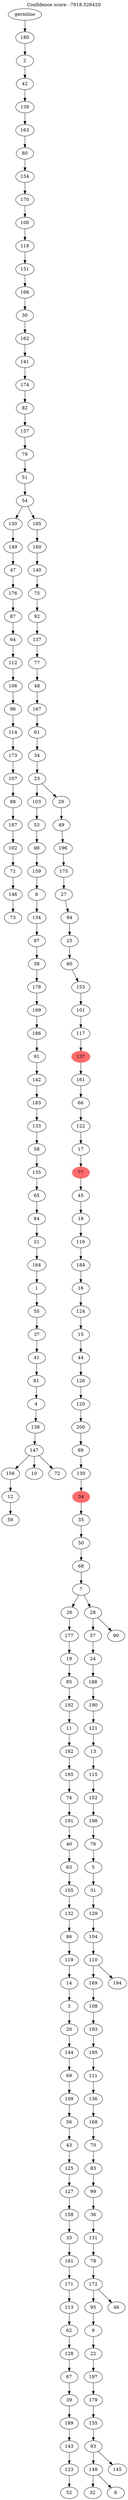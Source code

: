 digraph g {
	"202" -> "203";
	"203" [label="73"];
	"201" -> "202";
	"202" [label="146"];
	"200" -> "201";
	"201" [label="71"];
	"199" -> "200";
	"200" [label="102"];
	"198" -> "199";
	"199" [label="187"];
	"197" -> "198";
	"198" [label="88"];
	"196" -> "197";
	"197" [label="107"];
	"195" -> "196";
	"196" [label="173"];
	"194" -> "195";
	"195" [label="114"];
	"193" -> "194";
	"194" [label="96"];
	"192" -> "193";
	"193" [label="106"];
	"191" -> "192";
	"192" [label="112"];
	"190" -> "191";
	"191" [label="64"];
	"189" -> "190";
	"190" [label="87"];
	"188" -> "189";
	"189" [label="176"];
	"187" -> "188";
	"188" [label="47"];
	"186" -> "187";
	"187" [label="149"];
	"182" -> "183";
	"183" [label="59"];
	"181" -> "182";
	"182" [label="12"];
	"180" -> "181";
	"181" [label="156"];
	"180" -> "184";
	"184" [label="10"];
	"180" -> "185";
	"185" [label="72"];
	"179" -> "180";
	"180" [label="147"];
	"178" -> "179";
	"179" [label="138"];
	"177" -> "178";
	"178" [label="4"];
	"176" -> "177";
	"177" [label="81"];
	"175" -> "176";
	"176" [label="41"];
	"174" -> "175";
	"175" [label="37"];
	"173" -> "174";
	"174" [label="55"];
	"172" -> "173";
	"173" [label="1"];
	"171" -> "172";
	"172" [label="164"];
	"170" -> "171";
	"171" [label="21"];
	"169" -> "170";
	"170" [label="84"];
	"168" -> "169";
	"169" [label="65"];
	"167" -> "168";
	"168" [label="135"];
	"166" -> "167";
	"167" [label="58"];
	"165" -> "166";
	"166" [label="133"];
	"164" -> "165";
	"165" [label="183"];
	"163" -> "164";
	"164" [label="142"];
	"162" -> "163";
	"163" [label="91"];
	"161" -> "162";
	"162" [label="186"];
	"160" -> "161";
	"161" [label="199"];
	"159" -> "160";
	"160" [label="178"];
	"158" -> "159";
	"159" [label="38"];
	"157" -> "158";
	"158" [label="97"];
	"156" -> "157";
	"157" [label="134"];
	"155" -> "156";
	"156" [label="8"];
	"154" -> "155";
	"155" [label="159"];
	"153" -> "154";
	"154" [label="98"];
	"152" -> "153";
	"153" [label="53"];
	"150" -> "151";
	"151" [label="52"];
	"149" -> "150";
	"150" [label="123"];
	"148" -> "149";
	"149" [label="143"];
	"147" -> "148";
	"148" [label="189"];
	"146" -> "147";
	"147" [label="39"];
	"145" -> "146";
	"146" [label="67"];
	"144" -> "145";
	"145" [label="128"];
	"143" -> "144";
	"144" [label="62"];
	"142" -> "143";
	"143" [label="113"];
	"141" -> "142";
	"142" [label="171"];
	"140" -> "141";
	"141" [label="181"];
	"139" -> "140";
	"140" [label="33"];
	"138" -> "139";
	"139" [label="158"];
	"137" -> "138";
	"138" [label="127"];
	"136" -> "137";
	"137" [label="125"];
	"135" -> "136";
	"136" [label="43"];
	"134" -> "135";
	"135" [label="56"];
	"133" -> "134";
	"134" [label="109"];
	"132" -> "133";
	"133" [label="69"];
	"131" -> "132";
	"132" [label="144"];
	"130" -> "131";
	"131" [label="20"];
	"129" -> "130";
	"130" [label="3"];
	"128" -> "129";
	"129" [label="14"];
	"127" -> "128";
	"128" [label="119"];
	"126" -> "127";
	"127" [label="86"];
	"125" -> "126";
	"126" [label="132"];
	"124" -> "125";
	"125" [label="105"];
	"123" -> "124";
	"124" [label="63"];
	"122" -> "123";
	"123" [label="40"];
	"121" -> "122";
	"122" [label="191"];
	"120" -> "121";
	"121" [label="74"];
	"119" -> "120";
	"120" [label="165"];
	"118" -> "119";
	"119" [label="182"];
	"117" -> "118";
	"118" [label="11"];
	"116" -> "117";
	"117" [label="192"];
	"115" -> "116";
	"116" [label="85"];
	"114" -> "115";
	"115" [label="19"];
	"113" -> "114";
	"114" [label="177"];
	"107" -> "108";
	"108" [label="32"];
	"107" -> "109";
	"109" [label="6"];
	"105" -> "106";
	"106" [label="145"];
	"105" -> "107";
	"107" [label="148"];
	"104" -> "105";
	"105" [label="93"];
	"103" -> "104";
	"104" [label="155"];
	"102" -> "103";
	"103" [label="179"];
	"101" -> "102";
	"102" [label="197"];
	"100" -> "101";
	"101" [label="22"];
	"99" -> "100";
	"100" [label="9"];
	"98" -> "99";
	"99" [label="95"];
	"98" -> "110";
	"110" [label="46"];
	"97" -> "98";
	"98" [label="172"];
	"96" -> "97";
	"97" [label="78"];
	"95" -> "96";
	"96" [label="131"];
	"94" -> "95";
	"95" [label="36"];
	"93" -> "94";
	"94" [label="99"];
	"92" -> "93";
	"93" [label="83"];
	"91" -> "92";
	"92" [label="70"];
	"90" -> "91";
	"91" [label="168"];
	"89" -> "90";
	"90" [label="136"];
	"88" -> "89";
	"89" [label="111"];
	"87" -> "88";
	"88" [label="195"];
	"86" -> "87";
	"87" [label="193"];
	"85" -> "86";
	"86" [label="108"];
	"84" -> "85";
	"85" [label="169"];
	"84" -> "111";
	"111" [label="194"];
	"83" -> "84";
	"84" [label="110"];
	"82" -> "83";
	"83" [label="104"];
	"81" -> "82";
	"82" [label="129"];
	"80" -> "81";
	"81" [label="31"];
	"79" -> "80";
	"80" [label="5"];
	"78" -> "79";
	"79" [label="76"];
	"77" -> "78";
	"78" [label="198"];
	"76" -> "77";
	"77" [label="152"];
	"75" -> "76";
	"76" [label="115"];
	"74" -> "75";
	"75" [label="13"];
	"73" -> "74";
	"74" [label="121"];
	"72" -> "73";
	"73" [label="190"];
	"71" -> "72";
	"72" [label="188"];
	"70" -> "71";
	"71" [label="24"];
	"69" -> "70";
	"70" [label="57"];
	"69" -> "112";
	"112" [label="90"];
	"68" -> "69";
	"69" [label="28"];
	"68" -> "113";
	"113" [label="26"];
	"67" -> "68";
	"68" [label="7"];
	"66" -> "67";
	"67" [label="68"];
	"65" -> "66";
	"66" [label="50"];
	"64" -> "65";
	"65" [label="35"];
	"63" -> "64";
	"64" [color=indianred1, style=filled, label="34"];
	"62" -> "63";
	"63" [label="130"];
	"61" -> "62";
	"62" [label="89"];
	"60" -> "61";
	"61" [label="200"];
	"59" -> "60";
	"60" [label="120"];
	"58" -> "59";
	"59" [label="126"];
	"57" -> "58";
	"58" [label="44"];
	"56" -> "57";
	"57" [label="15"];
	"55" -> "56";
	"56" [label="124"];
	"54" -> "55";
	"55" [label="16"];
	"53" -> "54";
	"54" [label="184"];
	"52" -> "53";
	"53" [label="116"];
	"51" -> "52";
	"52" [label="18"];
	"50" -> "51";
	"51" [label="45"];
	"49" -> "50";
	"50" [color=indianred1, style=filled, label="77"];
	"48" -> "49";
	"49" [label="17"];
	"47" -> "48";
	"48" [label="122"];
	"46" -> "47";
	"47" [label="66"];
	"45" -> "46";
	"46" [label="161"];
	"44" -> "45";
	"45" [color=indianred1, style=filled, label="137"];
	"43" -> "44";
	"44" [label="117"];
	"42" -> "43";
	"43" [label="101"];
	"41" -> "42";
	"42" [label="153"];
	"40" -> "41";
	"41" [label="60"];
	"39" -> "40";
	"40" [label="25"];
	"38" -> "39";
	"39" [label="94"];
	"37" -> "38";
	"38" [label="27"];
	"36" -> "37";
	"37" [label="175"];
	"35" -> "36";
	"36" [label="196"];
	"34" -> "35";
	"35" [label="49"];
	"33" -> "34";
	"34" [label="29"];
	"33" -> "152";
	"152" [label="103"];
	"32" -> "33";
	"33" [label="23"];
	"31" -> "32";
	"32" [label="34"];
	"30" -> "31";
	"31" [label="61"];
	"29" -> "30";
	"30" [label="167"];
	"28" -> "29";
	"29" [label="48"];
	"27" -> "28";
	"28" [label="77"];
	"26" -> "27";
	"27" [label="137"];
	"25" -> "26";
	"26" [label="92"];
	"24" -> "25";
	"25" [label="75"];
	"23" -> "24";
	"24" [label="140"];
	"22" -> "23";
	"23" [label="160"];
	"21" -> "22";
	"22" [label="185"];
	"21" -> "186";
	"186" [label="150"];
	"20" -> "21";
	"21" [label="54"];
	"19" -> "20";
	"20" [label="51"];
	"18" -> "19";
	"19" [label="79"];
	"17" -> "18";
	"18" [label="157"];
	"16" -> "17";
	"17" [label="82"];
	"15" -> "16";
	"16" [label="174"];
	"14" -> "15";
	"15" [label="141"];
	"13" -> "14";
	"14" [label="162"];
	"12" -> "13";
	"13" [label="30"];
	"11" -> "12";
	"12" [label="166"];
	"10" -> "11";
	"11" [label="151"];
	"9" -> "10";
	"10" [label="118"];
	"8" -> "9";
	"9" [label="100"];
	"7" -> "8";
	"8" [label="170"];
	"6" -> "7";
	"7" [label="154"];
	"5" -> "6";
	"6" [label="80"];
	"4" -> "5";
	"5" [label="163"];
	"3" -> "4";
	"4" [label="139"];
	"2" -> "3";
	"3" [label="42"];
	"1" -> "2";
	"2" [label="2"];
	"0" -> "1";
	"1" [label="180"];
	"0" [label="germline"];
	labelloc="t";
	label="Confidence score: -7918.526420";
}
